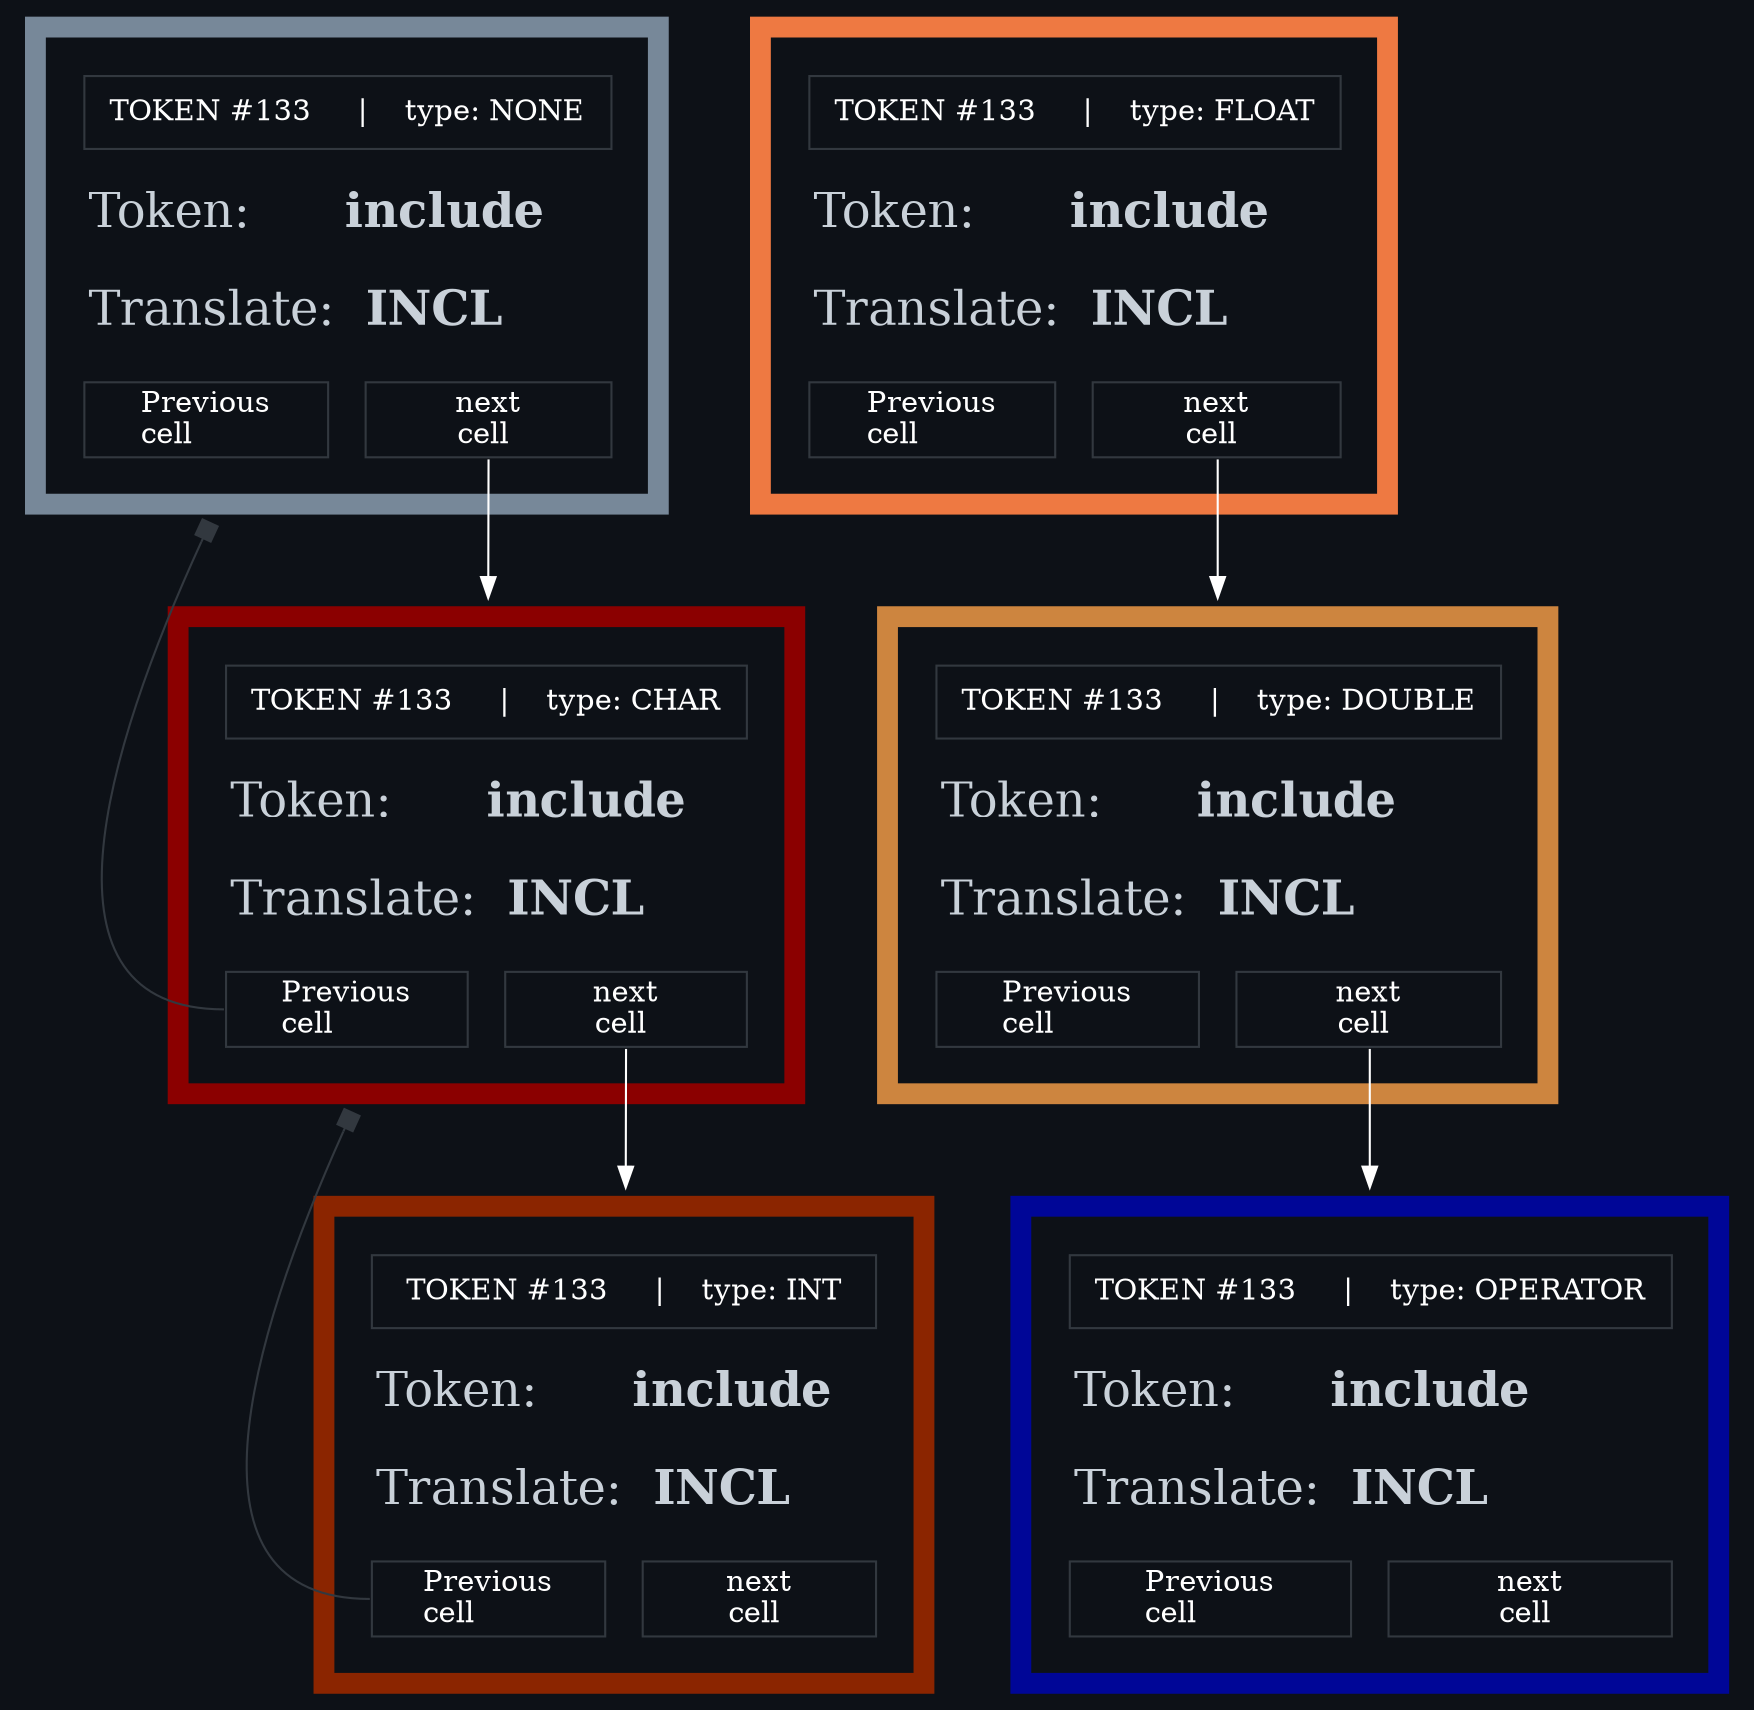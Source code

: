 digraph G { bgcolor="#0D1117"
	L0[shape=none label = <
		<table cellborder="0" cellspacing="18" bgcolor="#0D1117" border="10" color="lightslategrey">
			<tr>
				<td colspan="2" width="80px" height="35px" color="#32383F" border="1">	<font color="white">TOKEN #133     |    type: NONE</font></td>
			</tr>
			<tr>
				<td align="left" colspan="2"><font point-size="23" color="#C9D1D9">Token:      <b>include</b></font></td>
			</tr>
			<tr>
				<td align="left" colspan="2"><font point-size="23" color="#C9D1D9">Translate:  <b>INCL</b></font><br align="left"/></td>
			</tr>
			<tr>
				<td PORT="p0" width="80px" border="1" color="#32383F">	<font color ="white">Previous<br align="left"/>cell<br align="left"/>	</font></td>
				<td PORT="n0" width="80px" border="1" color="#32383F">	<font color ="white">next<br/>cell 	</font></td>
			</tr>
		</table>>];
	L1[shape=none label = <
		<table cellborder="0" cellspacing="18" bgcolor="#0D1117" border="10" color="red4">
			<tr>
				<td colspan="2" width="80px" height="35px" color="#32383F" border="1">	<font color="white">TOKEN #133     |    type: CHAR</font></td>
			</tr>
			<tr>
				<td align="left" colspan="2"><font point-size="23" color="#C9D1D9">Token:      <b>include</b></font></td>
			</tr>
			<tr>
				<td align="left" colspan="2"><font point-size="23" color="#C9D1D9">Translate:  <b>INCL</b></font><br align="left"/></td>
			</tr>
			<tr>
				<td PORT="p1" width="80px" border="1" color="#32383F">	<font color ="white">Previous<br align="left"/>cell<br align="left"/>	</font></td>
				<td PORT="n1" width="80px" border="1" color="#32383F">	<font color ="white">next<br/>cell 	</font></td>
			</tr>
		</table>>];
	L2[shape=none label = <
		<table cellborder="0" cellspacing="18" bgcolor="#0D1117" border="10" color="orangered4">
			<tr>
				<td colspan="2" width="80px" height="35px" color="#32383F" border="1">	<font color="white">TOKEN #133     |    type: INT</font></td>
			</tr>
			<tr>
				<td align="left" colspan="2"><font point-size="23" color="#C9D1D9">Token:      <b>include</b></font></td>
			</tr>
			<tr>
				<td align="left" colspan="2"><font point-size="23" color="#C9D1D9">Translate:  <b>INCL</b></font><br align="left"/></td>
			</tr>
			<tr>
				<td PORT="p2" width="80px" border="1" color="#32383F">	<font color ="white">Previous<br align="left"/>cell<br align="left"/>	</font></td>
				<td PORT="n2" width="80px" border="1" color="#32383F">	<font color ="white">next<br/>cell 	</font></td>
			</tr>
		</table>>];
	L3[shape=none label = <
		<table cellborder="0" cellspacing="18" bgcolor="#0D1117" border="10" color="sienna2">
			<tr>
				<td colspan="2" width="80px" height="35px" color="#32383F" border="1">	<font color="white">TOKEN #133     |    type: FLOAT</font></td>
			</tr>
			<tr>
				<td align="left" colspan="2"><font point-size="23" color="#C9D1D9">Token:      <b>include</b></font></td>
			</tr>
			<tr>
				<td align="left" colspan="2"><font point-size="23" color="#C9D1D9">Translate:  <b>INCL</b></font><br align="left"/></td>
			</tr>
			<tr>
				<td PORT="p3" width="80px" border="1" color="#32383F">	<font color ="white">Previous<br align="left"/>cell<br align="left"/>	</font></td>
				<td PORT="n3" width="80px" border="1" color="#32383F">	<font color ="white">next<br/>cell 	</font></td>
			</tr>
		</table>>];
	L4[shape=none label = <
		<table cellborder="0" cellspacing="18" bgcolor="#0D1117" border="10" color="peru">
			<tr>
				<td colspan="2" width="80px" height="35px" color="#32383F" border="1">	<font color="white">TOKEN #133     |    type: DOUBLE</font></td>
			</tr>
			<tr>
				<td align="left" colspan="2"><font point-size="23" color="#C9D1D9">Token:      <b>include</b></font></td>
			</tr>
			<tr>
				<td align="left" colspan="2"><font point-size="23" color="#C9D1D9">Translate:  <b>INCL</b></font><br align="left"/></td>
			</tr>
			<tr>
				<td PORT="p4" width="80px" border="1" color="#32383F">	<font color ="white">Previous<br align="left"/>cell<br align="left"/>	</font></td>
				<td PORT="n4" width="80px" border="1" color="#32383F">	<font color ="white">next<br/>cell 	</font></td>
			</tr>
		</table>>];
	L5[shape=none label = <
		<table cellborder="0" cellspacing="18" bgcolor="#0D1117" border="10" color="#000697">
			<tr>
				<td colspan="2" width="80px" height="35px" color="#32383F" border="1">	<font color="white">TOKEN #133     |    type: OPERATOR</font></td>
			</tr>
			<tr>
				<td align="left" colspan="2"><font point-size="23" color="#C9D1D9">Token:      <b>include</b></font></td>
			</tr>
			<tr>
				<td align="left" colspan="2"><font point-size="23" color="#C9D1D9">Translate:  <b>INCL</b></font><br align="left"/></td>
			</tr>
			<tr>
				<td PORT="p5" width="80px" border="1" color="#32383F">	<font color ="white">Previous<br align="left"/>cell<br align="left"/>	</font></td>
				<td PORT="n5" width="80px" border="1" color="#32383F">	<font color ="white">next<br/>cell 	</font></td>
			</tr>
		</table>>];
	L0:"n0" -> L1[color="white"];
	L1:"n1" -> L2[color="white"];
	L1:"p1" -> L0[color="#32383F" arrowhead = box];
	L2:"p2" -> L1[color="#32383F" arrowhead = box];
	L3:"n3" -> L4[color="white"];
	L4:"n4" -> L5[color="white"];
}
